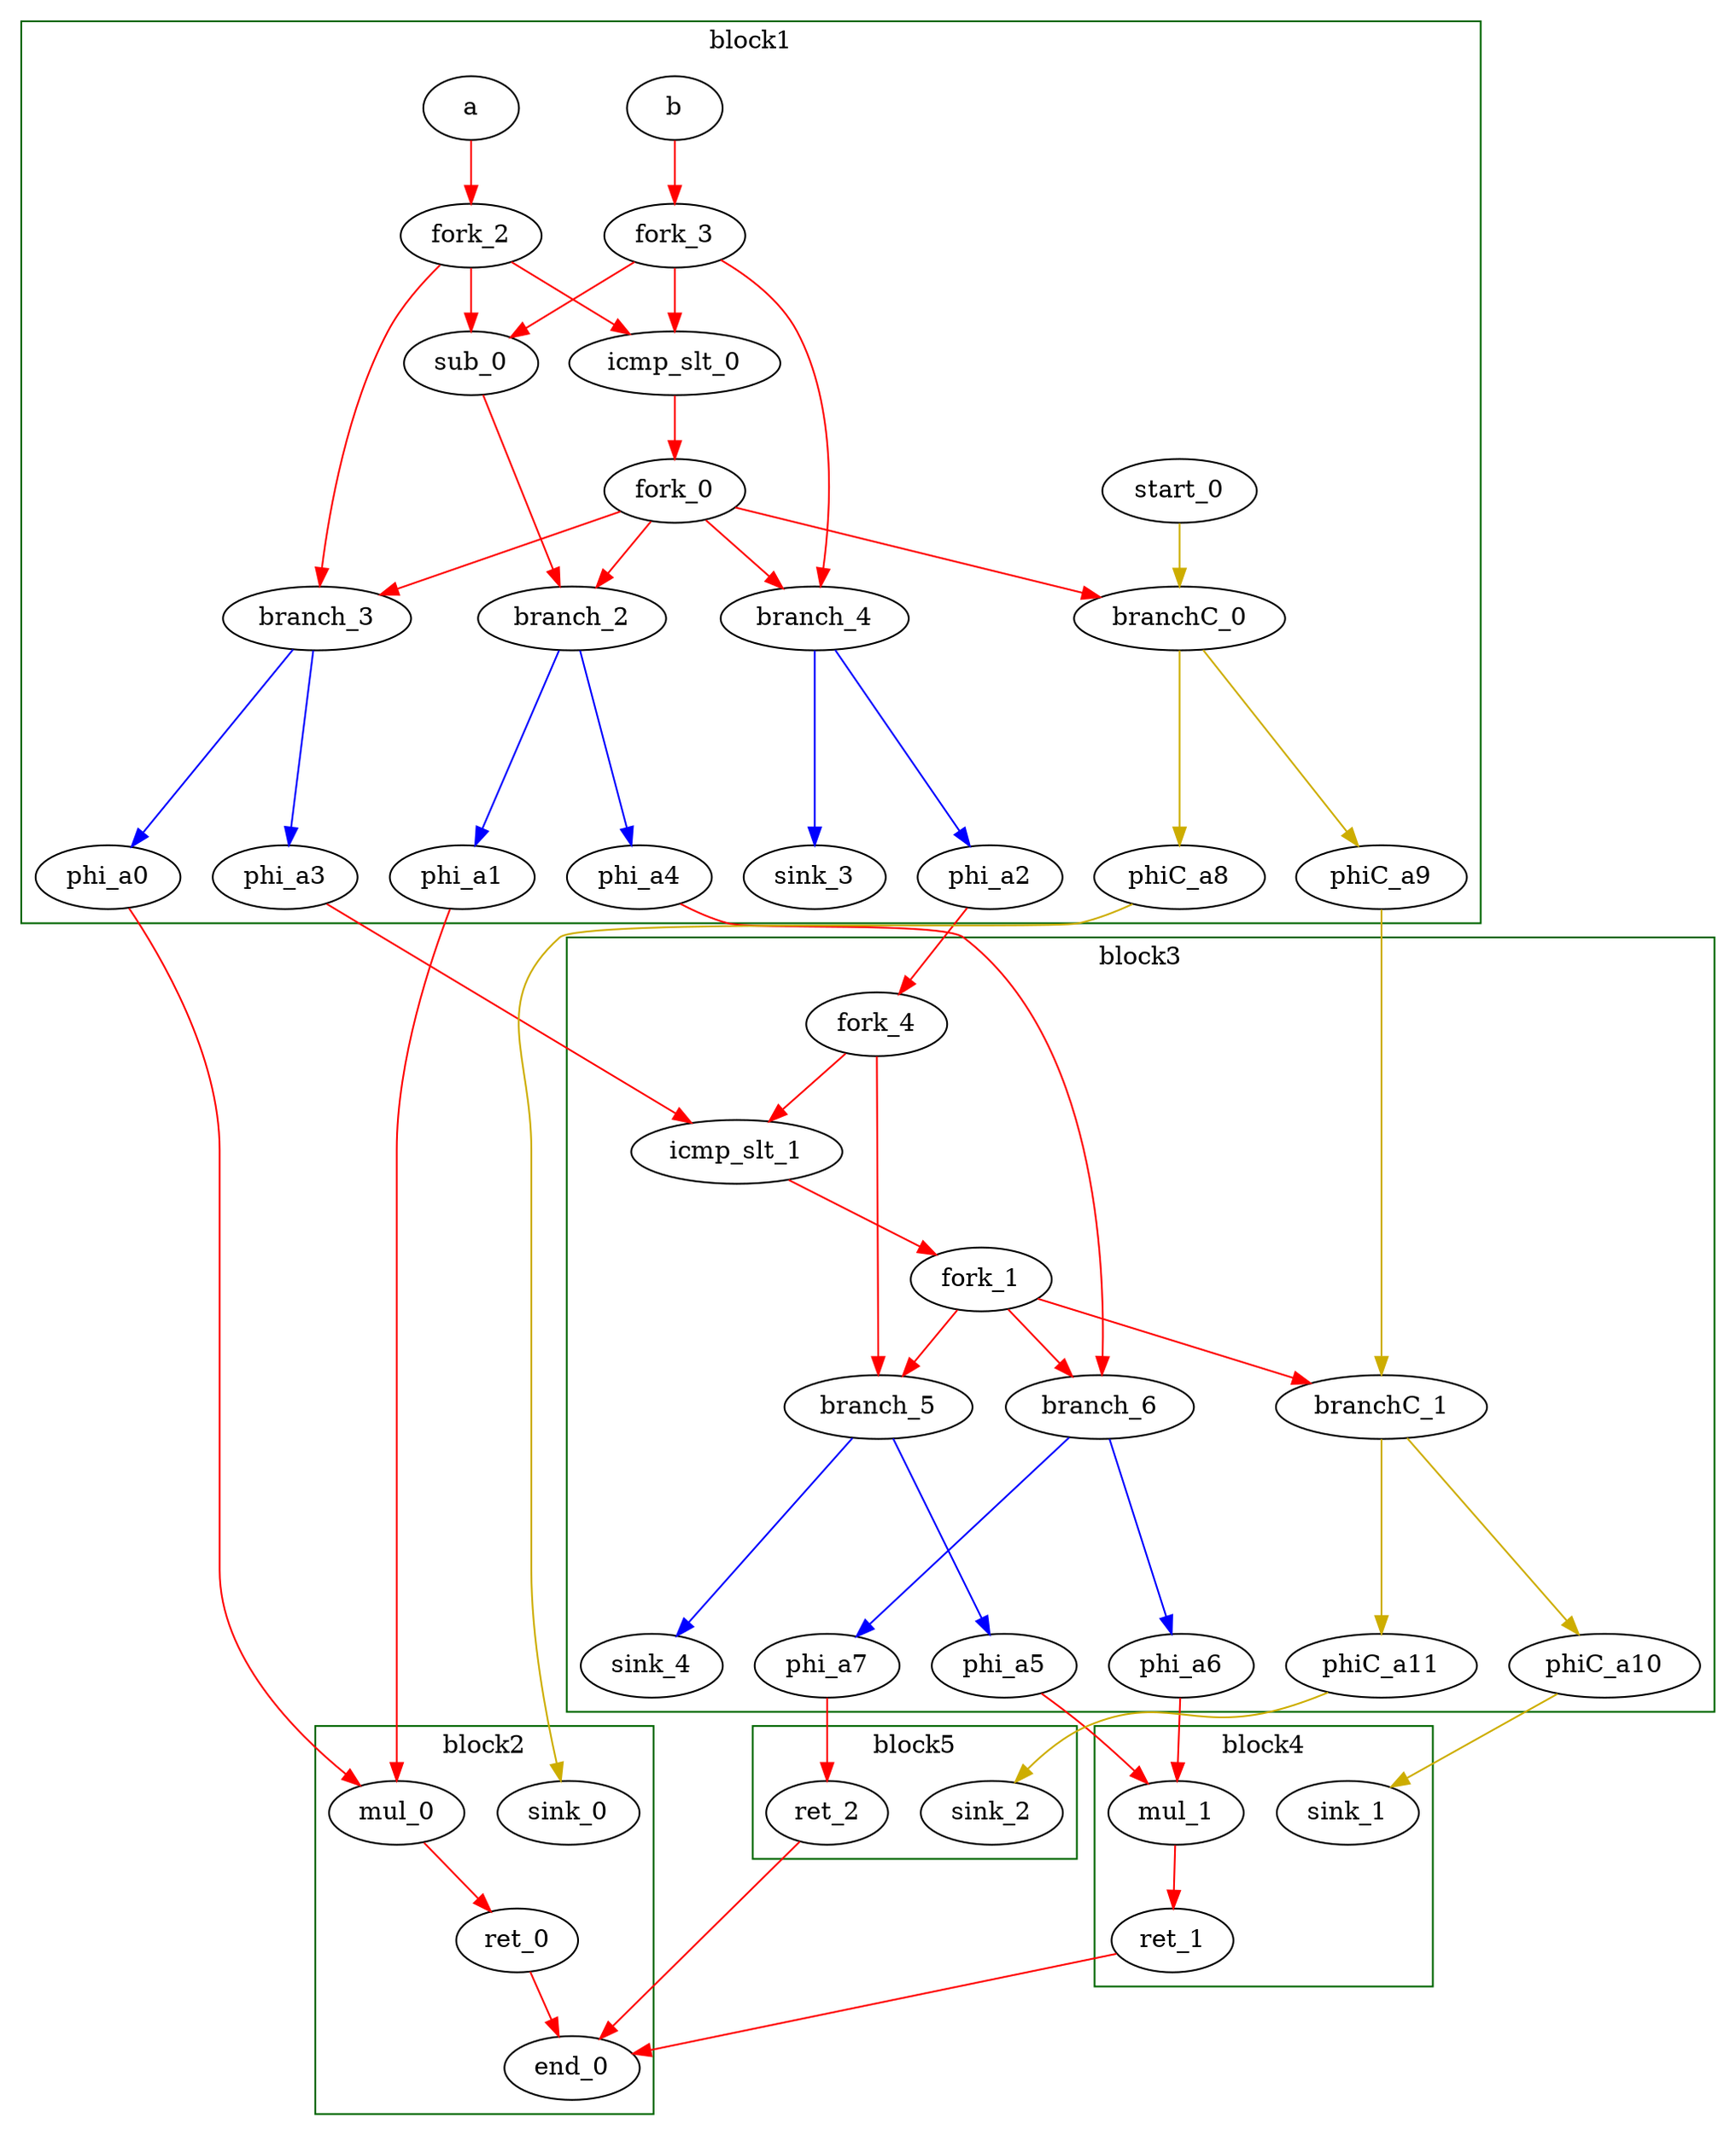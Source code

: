 Digraph G {
	splines=spline;
		"sub_0" [type = "Operator", bbID = 1, op = "sub_op", in = "in1:32 in2:32", out = "out1:32", delay = 1.693, latency = 0, II = 1];
		"icmp_slt_0" [type = "Operator", bbID = 1, op = "slt_op", in = "in1:32 in2:32", out = "out1:1", delay = 1.53, latency = 0, II = 1];
		"branchC_0" [type = "Branch", bbID = 1, in = "in1:0 in2?:1", out = "out1+:0 out2-:0"];
		"mul_0" [type = "Operator", bbID = 2, op = "mul_op", in = "in1:32 in2:32", out = "out1:32", delay = 0.0, latency = 4, II = 1];
		"ret_0" [type = "Operator", bbID = 2, op = "ret_op", in = "in1:32", out = "out1:32", delay = 0.0, latency = 0, II = 1];
		"icmp_slt_1" [type = "Operator", bbID = 3, op = "slt_op", in = "in1:32 in2:32", out = "out1:1", delay = 1.53, latency = 0, II = 1];
		"branchC_1" [type = "Branch", bbID = 3, in = "in1:0 in2?:1", out = "out1+:0 out2-:0"];
		"mul_1" [type = "Operator", bbID = 4, op = "mul_op", in = "in1:32 in2:32", out = "out1:32", delay = 0.0, latency = 4, II = 1];
		"ret_1" [type = "Operator", bbID = 4, op = "ret_op", in = "in1:32", out = "out1:32", delay = 0.0, latency = 0, II = 1];
		"ret_2" [type = "Operator", bbID = 5, op = "ret_op", in = "in1:32", out = "out1:32", delay = 0.0, latency = 0, II = 1];
		"a" [type = "Entry", bbID = 1, in = "in1:32", out = "out1:32"];
		"b" [type = "Entry", bbID = 1, in = "in1:32", out = "out1:32"];
		"phi_a0" [type = "Merge", bbID = 2, in = "in1:32 ", out = "out1:32", delay = 0.0];
		"phi_a1" [type = "Merge", bbID = 2, in = "in1:32 ", out = "out1:32", delay = 0.0];
		"phi_a2" [type = "Merge", bbID = 3, in = "in1:32 ", out = "out1:32", delay = 0.0];
		"phi_a3" [type = "Merge", bbID = 3, in = "in1:32 ", out = "out1:32", delay = 0.0];
		"phi_a4" [type = "Merge", bbID = 3, in = "in1:32 ", out = "out1:32", delay = 0.0];
		"phi_a5" [type = "Merge", bbID = 4, in = "in1:32 ", out = "out1:32", delay = 0.0];
		"phi_a6" [type = "Merge", bbID = 4, in = "in1:32 ", out = "out1:32", delay = 0.0];
		"phi_a7" [type = "Merge", bbID = 5, in = "in1:32 ", out = "out1:32", delay = 0.0];
		"branch_2" [type = "Branch", bbID = 1, in = "in1:32 in2?:1", out = "out1+:32 out2-:32"];
		"branch_3" [type = "Branch", bbID = 1, in = "in1:32 in2?:1", out = "out1+:32 out2-:32"];
		"branch_4" [type = "Branch", bbID = 1, in = "in1:32 in2?:1", out = "out1+:32 out2-:32"];
		"branch_5" [type = "Branch", bbID = 3, in = "in1:32 in2?:1", out = "out1+:32 out2-:32"];
		"branch_6" [type = "Branch", bbID = 3, in = "in1:32 in2?:1", out = "out1+:32 out2-:32"];
		"end_0" [type = "Exit", bbID = 0, in = "in1:32 in2:32 in3:32 ", out = "out1:32"];
		"start_0" [type = "Entry", control = "true", bbID = 1, in = "in1:0", out = "out1:0"];
		"phiC_a8" [type = "Merge", bbID = 2, in = "in1:0 ", out = "out1:0", delay = 0.166];
		"phiC_a9" [type = "Merge", bbID = 3, in = "in1:0 ", out = "out1:0", delay = 0.166];
		"phiC_a10" [type = "Merge", bbID = 4, in = "in1:0 ", out = "out1:0", delay = 0.166];
		"phiC_a11" [type = "Merge", bbID = 5, in = "in1:0 ", out = "out1:0", delay = 0.166];
		"sink_0" [type = "Sink", bbID = 0, in = "in1:0"];
		"sink_1" [type = "Sink", bbID = 0, in = "in1:0"];
		"sink_2" [type = "Sink", bbID = 0, in = "in1:0"];
		"fork_0" [type = "Fork", bbID = 1, in = "in1:1", out = "out1:1 out2:1 out3:1 out4:1 "];
		"fork_1" [type = "Fork", bbID = 3, in = "in1:1", out = "out1:1 out2:1 out3:1 "];
		"fork_2" [type = "Fork", bbID = 1, in = "in1:32", out = "out1:32 out2:32 out3:32 "];
		"fork_3" [type = "Fork", bbID = 1, in = "in1:32", out = "out1:32 out2:32 out3:32 "];
		"fork_4" [type = "Fork", bbID = 3, in = "in1:32", out = "out1:32 out2:32 "];
		"sink_3" [type = "Sink", bbID = 1, in = "in1:0"];
		"sink_4" [type = "Sink", bbID = 3, in = "in1:0"];
	subgraph cluster_0 {
	color = "darkgreen";
		label = "block1";
		"sub_0" -> "branch_2" [color = "red", from = "out1", to = "in1"];
		"icmp_slt_0" -> "fork_0" [color = "red", from = "out1", to = "in1"];
		"branchC_0" -> "phiC_a8" [color = "gold3", minlen = 3, from = "out1", to = "in1"];
		"branchC_0" -> "phiC_a9" [color = "gold3", minlen = 3, from = "out2", to = "in1"];
		"a" -> "fork_2" [color = "red", from = "out1", to = "in1"];
		"b" -> "fork_3" [color = "red", from = "out1", to = "in1"];
		"branch_2" -> "phi_a1" [color = "blue", minlen = 3, from = "out1", to = "in1"];
		"branch_2" -> "phi_a4" [color = "blue", minlen = 3, from = "out2", to = "in1"];
		"branch_3" -> "phi_a0" [color = "blue", minlen = 3, from = "out1", to = "in1"];
		"branch_3" -> "phi_a3" [color = "blue", minlen = 3, from = "out2", to = "in1"];
		"branch_4" -> "sink_3" [color = "blue", minlen = 3, from = "out1", to = "in1"];
		"branch_4" -> "phi_a2" [color = "blue", minlen = 3, from = "out2", to = "in1"];
		"start_0" -> "branchC_0" [color = "gold3", from = "out1", to = "in1"];
		"fork_0" -> "branchC_0" [color = "red", from = "out1", to = "in2"];
		"fork_0" -> "branch_2" [color = "red", from = "out2", to = "in2"];
		"fork_0" -> "branch_3" [color = "red", from = "out3", to = "in2"];
		"fork_0" -> "branch_4" [color = "red", from = "out4", to = "in2"];
		"fork_2" -> "sub_0" [color = "red", from = "out1", to = "in1"];
		"fork_2" -> "icmp_slt_0" [color = "red", from = "out2", to = "in2"];
		"fork_2" -> "branch_3" [color = "red", from = "out3", to = "in1"];
		"fork_3" -> "sub_0" [color = "red", from = "out1", to = "in2"];
		"fork_3" -> "icmp_slt_0" [color = "red", from = "out2", to = "in1"];
		"fork_3" -> "branch_4" [color = "red", from = "out3", to = "in1"];
	}
	subgraph cluster_1 {
	color = "darkgreen";
		label = "block2";
		"mul_0" -> "ret_0" [color = "red", from = "out1", to = "in1"];
		"ret_0" -> "end_0" [color = "red", from = "out1", to = "in1"];
		"phi_a0" -> "mul_0" [color = "red", from = "out1", to = "in1"];
		"phi_a1" -> "mul_0" [color = "red", from = "out1", to = "in2"];
		"phiC_a8" -> "sink_0" [color = "gold3", from = "out1", to = "in1"];
	}
	subgraph cluster_2 {
	color = "darkgreen";
		label = "block3";
		"icmp_slt_1" -> "fork_1" [color = "red", from = "out1", to = "in1"];
		"branchC_1" -> "phiC_a10" [color = "gold3", minlen = 3, from = "out1", to = "in1"];
		"branchC_1" -> "phiC_a11" [color = "gold3", minlen = 3, from = "out2", to = "in1"];
		"phi_a2" -> "fork_4" [color = "red", from = "out1", to = "in1"];
		"phi_a3" -> "icmp_slt_1" [color = "red", from = "out1", to = "in2"];
		"phi_a4" -> "branch_6" [color = "red", from = "out1", to = "in1"];
		"branch_5" -> "phi_a5" [color = "blue", minlen = 3, from = "out1", to = "in1"];
		"branch_5" -> "sink_4" [color = "blue", minlen = 3, from = "out2", to = "in1"];
		"branch_6" -> "phi_a6" [color = "blue", minlen = 3, from = "out1", to = "in1"];
		"branch_6" -> "phi_a7" [color = "blue", minlen = 3, from = "out2", to = "in1"];
		"phiC_a9" -> "branchC_1" [color = "gold3", from = "out1", to = "in1"];
		"fork_1" -> "branchC_1" [color = "red", from = "out1", to = "in2"];
		"fork_1" -> "branch_5" [color = "red", from = "out2", to = "in2"];
		"fork_1" -> "branch_6" [color = "red", from = "out3", to = "in2"];
		"fork_4" -> "icmp_slt_1" [color = "red", from = "out1", to = "in1"];
		"fork_4" -> "branch_5" [color = "red", from = "out2", to = "in1"];
	}
	subgraph cluster_3 {
	color = "darkgreen";
		label = "block4";
		"mul_1" -> "ret_1" [color = "red", from = "out1", to = "in1"];
		"ret_1" -> "end_0" [color = "red", from = "out1", to = "in2"];
		"phi_a5" -> "mul_1" [color = "red", from = "out1", to = "in1"];
		"phi_a6" -> "mul_1" [color = "red", from = "out1", to = "in2"];
		"phiC_a10" -> "sink_1" [color = "gold3", from = "out1", to = "in1"];
	}
	subgraph cluster_4 {
	color = "darkgreen";
		label = "block5";
		"ret_2" -> "end_0" [color = "red", from = "out1", to = "in3"];
		"phi_a7" -> "ret_2" [color = "red", from = "out1", to = "in1"];
		"phiC_a11" -> "sink_2" [color = "gold3", from = "out1", to = "in1"];
	}
}
